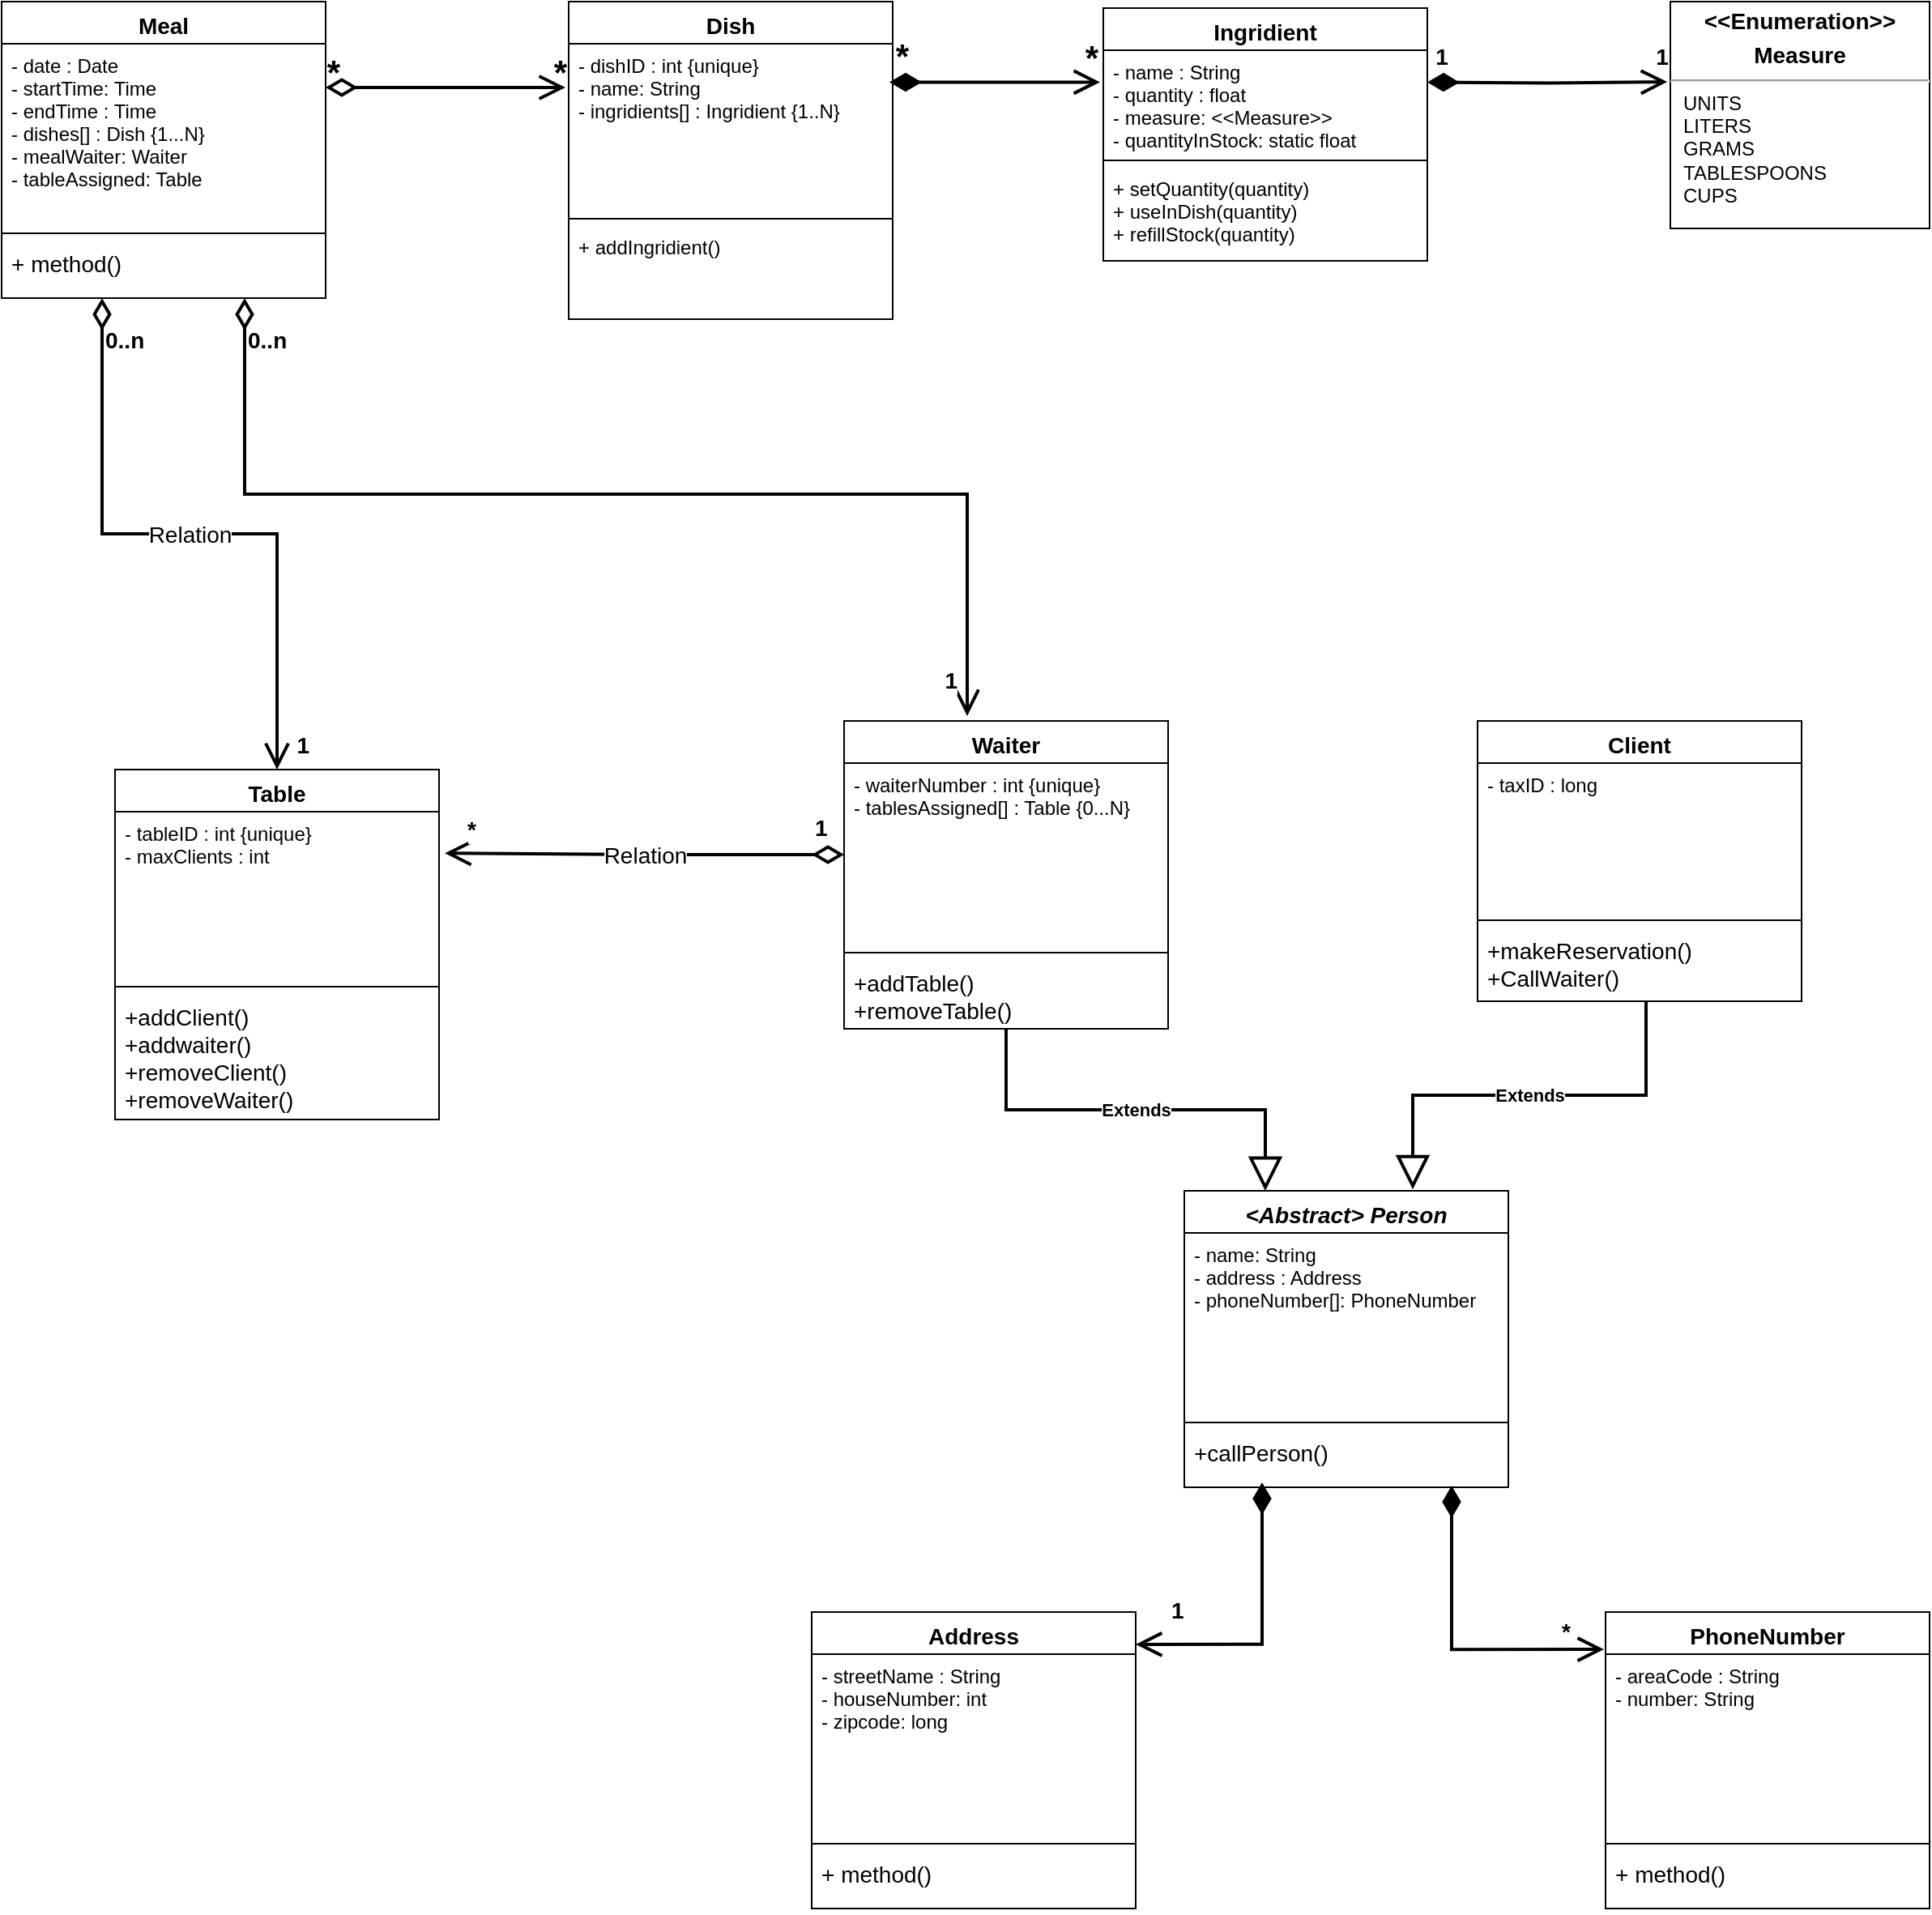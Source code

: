 <mxfile version="16.5.1" type="device"><diagram id="C642UhkDgMa8d7G-kSeq" name="Page-1"><mxGraphModel dx="1138" dy="686" grid="1" gridSize="10" guides="1" tooltips="1" connect="1" arrows="1" fold="1" page="1" pageScale="1" pageWidth="1920" pageHeight="1200" math="0" shadow="0"><root><mxCell id="0"/><mxCell id="1" parent="0"/><mxCell id="2WS_GKKiMSQbXzpnkt63-10" value="Meal" style="swimlane;fontStyle=1;align=center;verticalAlign=top;childLayout=stackLayout;horizontal=1;startSize=26;horizontalStack=0;resizeParent=1;resizeParentMax=0;resizeLast=0;collapsible=1;marginBottom=0;fontSize=14;" parent="1" vertex="1"><mxGeometry x="120" y="12" width="200" height="183" as="geometry"/></mxCell><mxCell id="2WS_GKKiMSQbXzpnkt63-11" value="- date : Date&#10;- startTime: Time&#10;- endTime : Time&#10;- dishes[] : Dish {1...N}&#10;- mealWaiter: Waiter&#10;- tableAssigned: Table" style="text;strokeColor=none;fillColor=none;align=left;verticalAlign=top;spacingLeft=4;spacingRight=4;overflow=hidden;rotatable=0;points=[[0,0.5],[1,0.5]];portConstraint=eastwest;fontSize=12;" parent="2WS_GKKiMSQbXzpnkt63-10" vertex="1"><mxGeometry y="26" width="200" height="113" as="geometry"/></mxCell><mxCell id="2WS_GKKiMSQbXzpnkt63-12" value="" style="line;strokeWidth=1;fillColor=none;align=left;verticalAlign=middle;spacingTop=-1;spacingLeft=3;spacingRight=3;rotatable=0;labelPosition=right;points=[];portConstraint=eastwest;" parent="2WS_GKKiMSQbXzpnkt63-10" vertex="1"><mxGeometry y="139" width="200" height="8" as="geometry"/></mxCell><mxCell id="2WS_GKKiMSQbXzpnkt63-13" value="+ method()" style="text;strokeColor=none;fillColor=none;align=left;verticalAlign=top;spacingLeft=4;spacingRight=4;overflow=hidden;rotatable=0;points=[[0,0.5],[1,0.5]];portConstraint=eastwest;fontSize=14;" parent="2WS_GKKiMSQbXzpnkt63-10" vertex="1"><mxGeometry y="147" width="200" height="36" as="geometry"/></mxCell><mxCell id="2WS_GKKiMSQbXzpnkt63-26" value="&lt;p style=&quot;margin: 4px 0px 0px ; text-align: center ; font-size: 14px&quot;&gt;&lt;b&gt;&lt;font style=&quot;font-size: 14px&quot;&gt;&amp;lt;&amp;lt;Enumeration&amp;gt;&amp;gt;&lt;/font&gt;&lt;/b&gt;&lt;/p&gt;&lt;p style=&quot;margin: 4px 0px 0px ; text-align: center ; font-size: 14px&quot;&gt;&lt;b&gt;Measure&lt;/b&gt;&lt;/p&gt;&lt;hr&gt;&lt;p style=&quot;margin: 0px 0px 0px 8px&quot;&gt;&lt;font style=&quot;font-size: 12px&quot;&gt;UNITS&lt;br&gt;LITERS&lt;/font&gt;&lt;/p&gt;&lt;p style=&quot;margin: 0px ; margin-left: 8px&quot;&gt;&lt;font style=&quot;font-size: 12px&quot;&gt;GRAMS&lt;/font&gt;&lt;/p&gt;&lt;p style=&quot;margin: 0px ; margin-left: 8px&quot;&gt;&lt;font style=&quot;font-size: 12px&quot;&gt;TABLESPOONS&lt;/font&gt;&lt;/p&gt;&lt;p style=&quot;margin: 0px ; margin-left: 8px&quot;&gt;&lt;font style=&quot;font-size: 12px&quot;&gt;CUPS&lt;/font&gt;&lt;/p&gt;" style="verticalAlign=top;align=left;overflow=fill;fontSize=12;fontFamily=Helvetica;html=1;" parent="1" vertex="1"><mxGeometry x="1150" y="12" width="160" height="140" as="geometry"/></mxCell><mxCell id="2WS_GKKiMSQbXzpnkt63-94" value="Dish" style="swimlane;fontStyle=1;align=center;verticalAlign=top;childLayout=stackLayout;horizontal=1;startSize=26;horizontalStack=0;resizeParent=1;resizeParentMax=0;resizeLast=0;collapsible=1;marginBottom=0;fontSize=14;" parent="1" vertex="1"><mxGeometry x="470" y="12" width="200" height="196" as="geometry"/></mxCell><mxCell id="2WS_GKKiMSQbXzpnkt63-95" value="- dishID : int {unique}&#10;- name: String&#10;- ingridients[] : Ingridient {1..N}&#10;&#10;" style="text;strokeColor=none;fillColor=none;align=left;verticalAlign=top;spacingLeft=4;spacingRight=4;overflow=hidden;rotatable=0;points=[[0,0.5],[1,0.5]];portConstraint=eastwest;fontSize=12;" parent="2WS_GKKiMSQbXzpnkt63-94" vertex="1"><mxGeometry y="26" width="200" height="104" as="geometry"/></mxCell><mxCell id="2WS_GKKiMSQbXzpnkt63-96" value="" style="line;strokeWidth=1;fillColor=none;align=left;verticalAlign=middle;spacingTop=-1;spacingLeft=3;spacingRight=3;rotatable=0;labelPosition=right;points=[];portConstraint=eastwest;" parent="2WS_GKKiMSQbXzpnkt63-94" vertex="1"><mxGeometry y="130" width="200" height="8" as="geometry"/></mxCell><mxCell id="2WS_GKKiMSQbXzpnkt63-97" value="+ addIngridient()&#10;" style="text;strokeColor=none;fillColor=none;align=left;verticalAlign=top;spacingLeft=4;spacingRight=4;overflow=hidden;rotatable=0;points=[[0,0.5],[1,0.5]];portConstraint=eastwest;fontSize=12;" parent="2WS_GKKiMSQbXzpnkt63-94" vertex="1"><mxGeometry y="138" width="200" height="58" as="geometry"/></mxCell><mxCell id="2WS_GKKiMSQbXzpnkt63-98" value="Ingridient" style="swimlane;fontStyle=1;align=center;verticalAlign=top;childLayout=stackLayout;horizontal=1;startSize=26;horizontalStack=0;resizeParent=1;resizeParentMax=0;resizeLast=0;collapsible=1;marginBottom=0;fontSize=14;" parent="1" vertex="1"><mxGeometry x="800" y="16" width="200" height="156" as="geometry"><mxRectangle x="827" y="266" width="100" height="26" as="alternateBounds"/></mxGeometry></mxCell><mxCell id="2WS_GKKiMSQbXzpnkt63-99" value="- name : String&#10;- quantity : float&#10;- measure: &lt;&lt;Measure&gt;&gt; &#10;- quantityInStock: static float" style="text;strokeColor=none;fillColor=none;align=left;verticalAlign=top;spacingLeft=4;spacingRight=4;overflow=hidden;rotatable=0;points=[[0,0.5],[1,0.5]];portConstraint=eastwest;fontSize=12;" parent="2WS_GKKiMSQbXzpnkt63-98" vertex="1"><mxGeometry y="26" width="200" height="64" as="geometry"/></mxCell><mxCell id="2WS_GKKiMSQbXzpnkt63-100" value="" style="line;strokeWidth=1;fillColor=none;align=left;verticalAlign=middle;spacingTop=-1;spacingLeft=3;spacingRight=3;rotatable=0;labelPosition=right;points=[];portConstraint=eastwest;" parent="2WS_GKKiMSQbXzpnkt63-98" vertex="1"><mxGeometry y="90" width="200" height="8" as="geometry"/></mxCell><mxCell id="2WS_GKKiMSQbXzpnkt63-101" value="+ setQuantity(quantity)&#10;+ useInDish(quantity)&#10;+ refillStock(quantity)" style="text;strokeColor=none;fillColor=none;align=left;verticalAlign=top;spacingLeft=4;spacingRight=4;overflow=hidden;rotatable=0;points=[[0,0.5],[1,0.5]];portConstraint=eastwest;fontSize=12;" parent="2WS_GKKiMSQbXzpnkt63-98" vertex="1"><mxGeometry y="98" width="200" height="58" as="geometry"/></mxCell><mxCell id="2WS_GKKiMSQbXzpnkt63-110" value="Table" style="swimlane;fontStyle=1;align=center;verticalAlign=top;childLayout=stackLayout;horizontal=1;startSize=26;horizontalStack=0;resizeParent=1;resizeParentMax=0;resizeLast=0;collapsible=1;marginBottom=0;fontSize=14;" parent="1" vertex="1"><mxGeometry x="190" y="486" width="200" height="216" as="geometry"/></mxCell><mxCell id="2WS_GKKiMSQbXzpnkt63-111" value="- tableID : int {unique}&#10;- maxClients : int&#10;" style="text;strokeColor=none;fillColor=none;align=left;verticalAlign=top;spacingLeft=4;spacingRight=4;overflow=hidden;rotatable=0;points=[[0,0.5],[1,0.5]];portConstraint=eastwest;fontSize=12;" parent="2WS_GKKiMSQbXzpnkt63-110" vertex="1"><mxGeometry y="26" width="200" height="104" as="geometry"/></mxCell><mxCell id="2WS_GKKiMSQbXzpnkt63-112" value="" style="line;strokeWidth=1;fillColor=none;align=left;verticalAlign=middle;spacingTop=-1;spacingLeft=3;spacingRight=3;rotatable=0;labelPosition=right;points=[];portConstraint=eastwest;" parent="2WS_GKKiMSQbXzpnkt63-110" vertex="1"><mxGeometry y="130" width="200" height="8" as="geometry"/></mxCell><mxCell id="2WS_GKKiMSQbXzpnkt63-113" value="+addClient()&#10;+addwaiter()&#10;+removeClient()&#10;+removeWaiter()" style="text;strokeColor=none;fillColor=none;align=left;verticalAlign=top;spacingLeft=4;spacingRight=4;overflow=hidden;rotatable=0;points=[[0,0.5],[1,0.5]];portConstraint=eastwest;fontSize=14;" parent="2WS_GKKiMSQbXzpnkt63-110" vertex="1"><mxGeometry y="138" width="200" height="78" as="geometry"/></mxCell><mxCell id="2WS_GKKiMSQbXzpnkt63-114" value="Waiter" style="swimlane;fontStyle=1;align=center;verticalAlign=top;childLayout=stackLayout;horizontal=1;startSize=26;horizontalStack=0;resizeParent=1;resizeParentMax=0;resizeLast=0;collapsible=1;marginBottom=0;fontSize=14;" parent="1" vertex="1"><mxGeometry x="640" y="456" width="200" height="190" as="geometry"/></mxCell><mxCell id="2WS_GKKiMSQbXzpnkt63-115" value="- waiterNumber : int {unique}&#10;- tablesAssigned[] : Table {0...N}" style="text;strokeColor=none;fillColor=none;align=left;verticalAlign=top;spacingLeft=4;spacingRight=4;overflow=hidden;rotatable=0;points=[[0,0.5],[1,0.5]];portConstraint=eastwest;fontSize=12;" parent="2WS_GKKiMSQbXzpnkt63-114" vertex="1"><mxGeometry y="26" width="200" height="113" as="geometry"/></mxCell><mxCell id="2WS_GKKiMSQbXzpnkt63-116" value="" style="line;strokeWidth=1;fillColor=none;align=left;verticalAlign=middle;spacingTop=-1;spacingLeft=3;spacingRight=3;rotatable=0;labelPosition=right;points=[];portConstraint=eastwest;" parent="2WS_GKKiMSQbXzpnkt63-114" vertex="1"><mxGeometry y="139" width="200" height="8" as="geometry"/></mxCell><mxCell id="2WS_GKKiMSQbXzpnkt63-117" value="+addTable()&#10;+removeTable()" style="text;strokeColor=none;fillColor=none;align=left;verticalAlign=top;spacingLeft=4;spacingRight=4;overflow=hidden;rotatable=0;points=[[0,0.5],[1,0.5]];portConstraint=eastwest;fontSize=14;" parent="2WS_GKKiMSQbXzpnkt63-114" vertex="1"><mxGeometry y="147" width="200" height="43" as="geometry"/></mxCell><mxCell id="2WS_GKKiMSQbXzpnkt63-118" value="Client" style="swimlane;fontStyle=1;align=center;verticalAlign=top;childLayout=stackLayout;horizontal=1;startSize=26;horizontalStack=0;resizeParent=1;resizeParentMax=0;resizeLast=0;collapsible=1;marginBottom=0;fontSize=14;" parent="1" vertex="1"><mxGeometry x="1031" y="456" width="200" height="173" as="geometry"/></mxCell><mxCell id="2WS_GKKiMSQbXzpnkt63-119" value="- taxID : long&#10;" style="text;strokeColor=none;fillColor=none;align=left;verticalAlign=top;spacingLeft=4;spacingRight=4;overflow=hidden;rotatable=0;points=[[0,0.5],[1,0.5]];portConstraint=eastwest;fontSize=12;" parent="2WS_GKKiMSQbXzpnkt63-118" vertex="1"><mxGeometry y="26" width="200" height="93" as="geometry"/></mxCell><mxCell id="2WS_GKKiMSQbXzpnkt63-120" value="" style="line;strokeWidth=1;fillColor=none;align=left;verticalAlign=middle;spacingTop=-1;spacingLeft=3;spacingRight=3;rotatable=0;labelPosition=right;points=[];portConstraint=eastwest;" parent="2WS_GKKiMSQbXzpnkt63-118" vertex="1"><mxGeometry y="119" width="200" height="8" as="geometry"/></mxCell><mxCell id="2WS_GKKiMSQbXzpnkt63-121" value="+makeReservation()&#10;+CallWaiter()" style="text;strokeColor=none;fillColor=none;align=left;verticalAlign=top;spacingLeft=4;spacingRight=4;overflow=hidden;rotatable=0;points=[[0,0.5],[1,0.5]];portConstraint=eastwest;fontSize=14;" parent="2WS_GKKiMSQbXzpnkt63-118" vertex="1"><mxGeometry y="127" width="200" height="46" as="geometry"/></mxCell><mxCell id="2WS_GKKiMSQbXzpnkt63-122" value="Address" style="swimlane;fontStyle=1;align=center;verticalAlign=top;childLayout=stackLayout;horizontal=1;startSize=26;horizontalStack=0;resizeParent=1;resizeParentMax=0;resizeLast=0;collapsible=1;marginBottom=0;fontSize=14;" parent="1" vertex="1"><mxGeometry x="620" y="1006" width="200" height="183" as="geometry"/></mxCell><mxCell id="2WS_GKKiMSQbXzpnkt63-123" value="- streetName : String&#10;- houseNumber: int&#10;- zipcode: long&#10;" style="text;strokeColor=none;fillColor=none;align=left;verticalAlign=top;spacingLeft=4;spacingRight=4;overflow=hidden;rotatable=0;points=[[0,0.5],[1,0.5]];portConstraint=eastwest;fontSize=12;" parent="2WS_GKKiMSQbXzpnkt63-122" vertex="1"><mxGeometry y="26" width="200" height="113" as="geometry"/></mxCell><mxCell id="2WS_GKKiMSQbXzpnkt63-124" value="" style="line;strokeWidth=1;fillColor=none;align=left;verticalAlign=middle;spacingTop=-1;spacingLeft=3;spacingRight=3;rotatable=0;labelPosition=right;points=[];portConstraint=eastwest;" parent="2WS_GKKiMSQbXzpnkt63-122" vertex="1"><mxGeometry y="139" width="200" height="8" as="geometry"/></mxCell><mxCell id="2WS_GKKiMSQbXzpnkt63-125" value="+ method()" style="text;strokeColor=none;fillColor=none;align=left;verticalAlign=top;spacingLeft=4;spacingRight=4;overflow=hidden;rotatable=0;points=[[0,0.5],[1,0.5]];portConstraint=eastwest;fontSize=14;" parent="2WS_GKKiMSQbXzpnkt63-122" vertex="1"><mxGeometry y="147" width="200" height="36" as="geometry"/></mxCell><mxCell id="2WS_GKKiMSQbXzpnkt63-126" value="PhoneNumber" style="swimlane;fontStyle=1;align=center;verticalAlign=top;childLayout=stackLayout;horizontal=1;startSize=26;horizontalStack=0;resizeParent=1;resizeParentMax=0;resizeLast=0;collapsible=1;marginBottom=0;fontSize=14;" parent="1" vertex="1"><mxGeometry x="1110" y="1006" width="200" height="183" as="geometry"/></mxCell><mxCell id="2WS_GKKiMSQbXzpnkt63-127" value="- areaCode : String&#10;- number: String&#10;" style="text;strokeColor=none;fillColor=none;align=left;verticalAlign=top;spacingLeft=4;spacingRight=4;overflow=hidden;rotatable=0;points=[[0,0.5],[1,0.5]];portConstraint=eastwest;fontSize=12;" parent="2WS_GKKiMSQbXzpnkt63-126" vertex="1"><mxGeometry y="26" width="200" height="113" as="geometry"/></mxCell><mxCell id="2WS_GKKiMSQbXzpnkt63-128" value="" style="line;strokeWidth=1;fillColor=none;align=left;verticalAlign=middle;spacingTop=-1;spacingLeft=3;spacingRight=3;rotatable=0;labelPosition=right;points=[];portConstraint=eastwest;" parent="2WS_GKKiMSQbXzpnkt63-126" vertex="1"><mxGeometry y="139" width="200" height="8" as="geometry"/></mxCell><mxCell id="2WS_GKKiMSQbXzpnkt63-129" value="+ method()" style="text;strokeColor=none;fillColor=none;align=left;verticalAlign=top;spacingLeft=4;spacingRight=4;overflow=hidden;rotatable=0;points=[[0,0.5],[1,0.5]];portConstraint=eastwest;fontSize=14;" parent="2WS_GKKiMSQbXzpnkt63-126" vertex="1"><mxGeometry y="147" width="200" height="36" as="geometry"/></mxCell><mxCell id="2WS_GKKiMSQbXzpnkt63-139" value="&lt;b&gt;&lt;font style=&quot;font-size: 14px&quot;&gt;1&lt;/font&gt;&lt;/b&gt;" style="text;html=1;strokeColor=none;fillColor=none;align=center;verticalAlign=middle;whiteSpace=wrap;rounded=0;" parent="1" vertex="1"><mxGeometry x="1140" y="38.25" width="10" height="14.5" as="geometry"/></mxCell><mxCell id="2WS_GKKiMSQbXzpnkt63-140" value="&lt;b&gt;&lt;font style=&quot;font-size: 14px&quot;&gt;1&lt;/font&gt;&lt;/b&gt;" style="text;html=1;strokeColor=none;fillColor=none;align=center;verticalAlign=middle;whiteSpace=wrap;rounded=0;" parent="1" vertex="1"><mxGeometry x="1004" y="38.25" width="10" height="14.5" as="geometry"/></mxCell><mxCell id="2WS_GKKiMSQbXzpnkt63-145" style="rounded=0;orthogonalLoop=1;jettySize=auto;html=1;fontSize=14;startArrow=none;startFill=0;endArrow=open;endFill=0;entryX=0.482;entryY=-0.013;entryDx=0;entryDy=0;entryPerimeter=0;strokeColor=none;" parent="1" target="2WS_GKKiMSQbXzpnkt63-114" edge="1"><mxGeometry relative="1" as="geometry"><mxPoint x="270" y="204.916" as="sourcePoint"/></mxGeometry></mxCell><mxCell id="2WS_GKKiMSQbXzpnkt63-152" value="" style="rounded=0;orthogonalLoop=1;jettySize=auto;html=1;fontSize=14;startArrow=none;startFill=0;endArrow=none;endFill=0;entryX=0.482;entryY=-0.013;entryDx=0;entryDy=0;entryPerimeter=0;strokeColor=none;" parent="1" source="2WS_GKKiMSQbXzpnkt63-13" edge="1"><mxGeometry relative="1" as="geometry"><mxPoint x="250.177" y="195" as="sourcePoint"/><mxPoint x="264.82" y="194.812" as="targetPoint"/></mxGeometry></mxCell><mxCell id="b-YGtKEIIYINhkFkeXPZ-1" value="&lt;Abstract&gt; Person" style="swimlane;fontStyle=3;align=center;verticalAlign=top;childLayout=stackLayout;horizontal=1;startSize=26;horizontalStack=0;resizeParent=1;resizeParentMax=0;resizeLast=0;collapsible=1;marginBottom=0;fontSize=14;" parent="1" vertex="1"><mxGeometry x="850" y="746" width="200" height="183" as="geometry"/></mxCell><mxCell id="b-YGtKEIIYINhkFkeXPZ-2" value="- name: String&#10;- address : Address&#10;- phoneNumber[]: PhoneNumber&#10;" style="text;strokeColor=none;fillColor=none;align=left;verticalAlign=top;spacingLeft=4;spacingRight=4;overflow=hidden;rotatable=0;points=[[0,0.5],[1,0.5]];portConstraint=eastwest;fontSize=12;perimeterSpacing=1;" parent="b-YGtKEIIYINhkFkeXPZ-1" vertex="1"><mxGeometry y="26" width="200" height="113" as="geometry"/></mxCell><mxCell id="b-YGtKEIIYINhkFkeXPZ-3" value="" style="line;strokeWidth=1;fillColor=none;align=left;verticalAlign=middle;spacingTop=-1;spacingLeft=3;spacingRight=3;rotatable=0;labelPosition=right;points=[];portConstraint=eastwest;" parent="b-YGtKEIIYINhkFkeXPZ-1" vertex="1"><mxGeometry y="139" width="200" height="8" as="geometry"/></mxCell><mxCell id="b-YGtKEIIYINhkFkeXPZ-4" value="+callPerson()" style="text;strokeColor=none;fillColor=none;align=left;verticalAlign=top;spacingLeft=4;spacingRight=4;overflow=hidden;rotatable=0;points=[[0,0.5],[1,0.5]];portConstraint=eastwest;fontSize=14;" parent="b-YGtKEIIYINhkFkeXPZ-1" vertex="1"><mxGeometry y="147" width="200" height="36" as="geometry"/></mxCell><mxCell id="b-YGtKEIIYINhkFkeXPZ-5" value="&lt;b&gt;Extends&lt;/b&gt;" style="endArrow=block;endSize=16;endFill=0;html=1;rounded=0;entryX=0.25;entryY=0;entryDx=0;entryDy=0;edgeStyle=elbowEdgeStyle;elbow=vertical;strokeWidth=2;" parent="1" target="b-YGtKEIIYINhkFkeXPZ-1" edge="1" source="2WS_GKKiMSQbXzpnkt63-117"><mxGeometry width="160" relative="1" as="geometry"><mxPoint x="750" y="691" as="sourcePoint"/><mxPoint x="790" y="1036" as="targetPoint"/></mxGeometry></mxCell><mxCell id="b-YGtKEIIYINhkFkeXPZ-6" value="&lt;b&gt;Extends&lt;/b&gt;" style="endArrow=block;endSize=16;endFill=0;html=1;rounded=0;entryX=0.705;entryY=-0.005;entryDx=0;entryDy=0;edgeStyle=elbowEdgeStyle;elbow=vertical;entryPerimeter=0;exitX=0.52;exitY=1;exitDx=0;exitDy=0;exitPerimeter=0;strokeWidth=2;" parent="1" source="2WS_GKKiMSQbXzpnkt63-121" target="b-YGtKEIIYINhkFkeXPZ-1" edge="1"><mxGeometry width="160" relative="1" as="geometry"><mxPoint x="1136" y="646" as="sourcePoint"/><mxPoint x="910" y="756" as="targetPoint"/><Array as="points"><mxPoint x="1060" y="687"/></Array></mxGeometry></mxCell><mxCell id="b-YGtKEIIYINhkFkeXPZ-10" value="&lt;b&gt;*&lt;/b&gt;" style="endArrow=open;html=1;endSize=12;startArrow=diamondThin;startSize=14;startFill=1;edgeStyle=orthogonalEdgeStyle;align=left;verticalAlign=bottom;rounded=0;fontSize=14;exitX=0.825;exitY=0.972;exitDx=0;exitDy=0;exitPerimeter=0;entryX=-0.005;entryY=0.126;entryDx=0;entryDy=0;entryPerimeter=0;strokeWidth=2;" parent="1" source="b-YGtKEIIYINhkFkeXPZ-4" target="2WS_GKKiMSQbXzpnkt63-126" edge="1"><mxGeometry x="0.71" relative="1" as="geometry"><mxPoint x="760" y="956" as="sourcePoint"/><mxPoint x="1070" y="1016" as="targetPoint"/><mxPoint as="offset"/></mxGeometry></mxCell><mxCell id="b-YGtKEIIYINhkFkeXPZ-13" value="&lt;b&gt;1&lt;/b&gt;" style="endArrow=open;html=1;endSize=12;startArrow=diamondThin;startSize=14;startFill=1;edgeStyle=orthogonalEdgeStyle;align=left;verticalAlign=bottom;rounded=0;fontSize=14;entryX=1.01;entryY=0.109;entryDx=0;entryDy=0;entryPerimeter=0;strokeWidth=2;" parent="1" edge="1"><mxGeometry x="0.775" y="-10" relative="1" as="geometry"><mxPoint x="898" y="926" as="sourcePoint"/><mxPoint x="820" y="1025.947" as="targetPoint"/><Array as="points"><mxPoint x="898" y="934"/><mxPoint x="898" y="1026"/></Array><mxPoint as="offset"/></mxGeometry></mxCell><mxCell id="b-YGtKEIIYINhkFkeXPZ-18" value="" style="endArrow=open;html=1;endSize=12;startArrow=diamondThin;startSize=14;startFill=0;edgeStyle=orthogonalEdgeStyle;rounded=0;fontSize=14;entryX=0.38;entryY=-0.016;entryDx=0;entryDy=0;entryPerimeter=0;strokeWidth=2;" parent="1" target="2WS_GKKiMSQbXzpnkt63-114" edge="1"><mxGeometry relative="1" as="geometry"><mxPoint x="270" y="195" as="sourcePoint"/><mxPoint x="430" y="195" as="targetPoint"/><Array as="points"><mxPoint x="270" y="316"/><mxPoint x="716" y="316"/></Array></mxGeometry></mxCell><mxCell id="b-YGtKEIIYINhkFkeXPZ-19" value="0..n" style="edgeLabel;resizable=0;html=1;align=left;verticalAlign=top;fontSize=14;fontStyle=1" parent="b-YGtKEIIYINhkFkeXPZ-18" connectable="0" vertex="1"><mxGeometry x="-1" relative="1" as="geometry"><mxPoint y="11" as="offset"/></mxGeometry></mxCell><mxCell id="b-YGtKEIIYINhkFkeXPZ-20" value="1" style="edgeLabel;resizable=0;html=1;align=right;verticalAlign=top;fontSize=14;fontStyle=1" parent="b-YGtKEIIYINhkFkeXPZ-18" connectable="0" vertex="1"><mxGeometry x="1" relative="1" as="geometry"><mxPoint x="-6" y="-37" as="offset"/></mxGeometry></mxCell><mxCell id="b-YGtKEIIYINhkFkeXPZ-22" value="Relation" style="endArrow=open;html=1;endSize=12;startArrow=diamondThin;startSize=14;startFill=0;edgeStyle=orthogonalEdgeStyle;rounded=0;fontSize=14;entryX=0.5;entryY=0;entryDx=0;entryDy=0;exitX=0.31;exitY=1;exitDx=0;exitDy=0;exitPerimeter=0;strokeWidth=2;" parent="1" source="2WS_GKKiMSQbXzpnkt63-13" target="2WS_GKKiMSQbXzpnkt63-110" edge="1"><mxGeometry relative="1" as="geometry"><mxPoint x="630" y="326" as="sourcePoint"/><mxPoint x="790" y="326" as="targetPoint"/></mxGeometry></mxCell><mxCell id="b-YGtKEIIYINhkFkeXPZ-23" value="0..n" style="edgeLabel;resizable=0;html=1;align=left;verticalAlign=top;fontSize=14;fontStyle=1" parent="b-YGtKEIIYINhkFkeXPZ-22" connectable="0" vertex="1"><mxGeometry x="-1" relative="1" as="geometry"><mxPoint y="11" as="offset"/></mxGeometry></mxCell><mxCell id="b-YGtKEIIYINhkFkeXPZ-24" value="1" style="edgeLabel;resizable=0;html=1;align=right;verticalAlign=top;fontSize=14;fontStyle=1" parent="b-YGtKEIIYINhkFkeXPZ-22" connectable="0" vertex="1"><mxGeometry x="1" relative="1" as="geometry"><mxPoint x="20" y="-30" as="offset"/></mxGeometry></mxCell><mxCell id="oItqate8ha-Z35il70Q4-8" value="&lt;font style=&quot;font-size: 21px&quot;&gt;&lt;b&gt;*&lt;/b&gt;&lt;/font&gt;" style="text;html=1;strokeColor=none;fillColor=none;align=center;verticalAlign=middle;whiteSpace=wrap;rounded=0;" vertex="1" parent="1"><mxGeometry x="671" y="38" width="10" height="14.5" as="geometry"/></mxCell><mxCell id="oItqate8ha-Z35il70Q4-9" value="&lt;font style=&quot;font-size: 21px&quot;&gt;&lt;b&gt;*&lt;/b&gt;&lt;/font&gt;" style="text;html=1;strokeColor=none;fillColor=none;align=center;verticalAlign=middle;whiteSpace=wrap;rounded=0;" vertex="1" parent="1"><mxGeometry x="788" y="39" width="10" height="14.5" as="geometry"/></mxCell><mxCell id="oItqate8ha-Z35il70Q4-10" value="" style="endArrow=open;html=1;endSize=12;startArrow=diamondThin;startSize=14;startFill=0;edgeStyle=orthogonalEdgeStyle;rounded=0;strokeWidth=2;entryX=-0.01;entryY=0.269;entryDx=0;entryDy=0;entryPerimeter=0;" edge="1" parent="1"><mxGeometry x="0.081" relative="1" as="geometry"><mxPoint x="320" y="65" as="sourcePoint"/><mxPoint x="468" y="64.976" as="targetPoint"/><mxPoint as="offset"/></mxGeometry></mxCell><mxCell id="oItqate8ha-Z35il70Q4-11" value="&lt;font style=&quot;font-size: 21px&quot;&gt;&lt;b&gt;*&lt;/b&gt;&lt;/font&gt;" style="text;html=1;strokeColor=none;fillColor=none;align=center;verticalAlign=middle;whiteSpace=wrap;rounded=0;" vertex="1" parent="1"><mxGeometry x="320" y="48" width="10" height="14.5" as="geometry"/></mxCell><mxCell id="oItqate8ha-Z35il70Q4-12" value="&lt;font style=&quot;font-size: 21px&quot;&gt;&lt;b&gt;*&lt;/b&gt;&lt;/font&gt;" style="text;html=1;strokeColor=none;fillColor=none;align=center;verticalAlign=middle;whiteSpace=wrap;rounded=0;" vertex="1" parent="1"><mxGeometry x="460" y="48" width="10" height="14.5" as="geometry"/></mxCell><mxCell id="oItqate8ha-Z35il70Q4-13" value="" style="endArrow=open;html=1;endSize=12;startArrow=diamondThin;startSize=14;startFill=1;edgeStyle=orthogonalEdgeStyle;align=left;verticalAlign=bottom;rounded=0;fontSize=21;strokeWidth=2;" edge="1" parent="1"><mxGeometry x="-1" y="3" relative="1" as="geometry"><mxPoint x="668" y="61.7" as="sourcePoint"/><mxPoint x="798" y="61.7" as="targetPoint"/></mxGeometry></mxCell><mxCell id="oItqate8ha-Z35il70Q4-16" value="" style="endArrow=open;html=1;endSize=12;startArrow=diamondThin;startSize=14;startFill=1;edgeStyle=orthogonalEdgeStyle;align=left;verticalAlign=bottom;rounded=0;fontSize=21;strokeWidth=2;entryX=-0.012;entryY=0.354;entryDx=0;entryDy=0;entryPerimeter=0;" edge="1" parent="1" target="2WS_GKKiMSQbXzpnkt63-26"><mxGeometry x="-1" y="3" relative="1" as="geometry"><mxPoint x="1000" y="61.7" as="sourcePoint"/><mxPoint x="1130" y="61.7" as="targetPoint"/></mxGeometry></mxCell><mxCell id="oItqate8ha-Z35il70Q4-17" value="Relation" style="endArrow=open;html=1;endSize=12;startArrow=diamondThin;startSize=14;startFill=0;edgeStyle=orthogonalEdgeStyle;rounded=0;fontSize=14;entryX=1.018;entryY=0.246;entryDx=0;entryDy=0;exitX=0;exitY=0.5;exitDx=0;exitDy=0;strokeWidth=2;entryPerimeter=0;" edge="1" parent="1" source="2WS_GKKiMSQbXzpnkt63-115" target="2WS_GKKiMSQbXzpnkt63-111"><mxGeometry relative="1" as="geometry"><mxPoint x="420" y="411" as="sourcePoint"/><mxPoint x="528" y="702" as="targetPoint"/></mxGeometry></mxCell><mxCell id="oItqate8ha-Z35il70Q4-18" value="1" style="edgeLabel;resizable=0;html=1;align=left;verticalAlign=top;fontSize=14;fontStyle=1" connectable="0" vertex="1" parent="oItqate8ha-Z35il70Q4-17"><mxGeometry x="-1" relative="1" as="geometry"><mxPoint x="-20" y="-32" as="offset"/></mxGeometry></mxCell><mxCell id="oItqate8ha-Z35il70Q4-19" value="*" style="edgeLabel;resizable=0;html=1;align=right;verticalAlign=top;fontSize=14;fontStyle=1" connectable="0" vertex="1" parent="oItqate8ha-Z35il70Q4-17"><mxGeometry x="1" relative="1" as="geometry"><mxPoint x="20" y="-30" as="offset"/></mxGeometry></mxCell></root></mxGraphModel></diagram></mxfile>